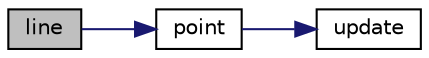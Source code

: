 digraph "line"
{
  edge [fontname="Helvetica",fontsize="10",labelfontname="Helvetica",labelfontsize="10"];
  node [fontname="Helvetica",fontsize="10",shape=record];
  rankdir="LR";
  Node31 [label="line",height=0.2,width=0.4,color="black", fillcolor="grey75", style="filled", fontcolor="black"];
  Node31 -> Node32 [color="midnightblue",fontsize="10",style="solid",fontname="Helvetica"];
  Node32 [label="point",height=0.2,width=0.4,color="black", fillcolor="white", style="filled",URL="$drawing_8c.html#ae966cb875313c1733713d879517f6326",tooltip="Desenha um ponto. "];
  Node32 -> Node33 [color="midnightblue",fontsize="10",style="solid",fontname="Helvetica"];
  Node33 [label="update",height=0.2,width=0.4,color="black", fillcolor="white", style="filled",URL="$drawing_8c.html#ac5c54df7ed3b930268c8d7752c101725",tooltip="Atualiza matriz de imagem Atualiza a matriz de imagem do programa para receber as alterações feitas p..."];
}
